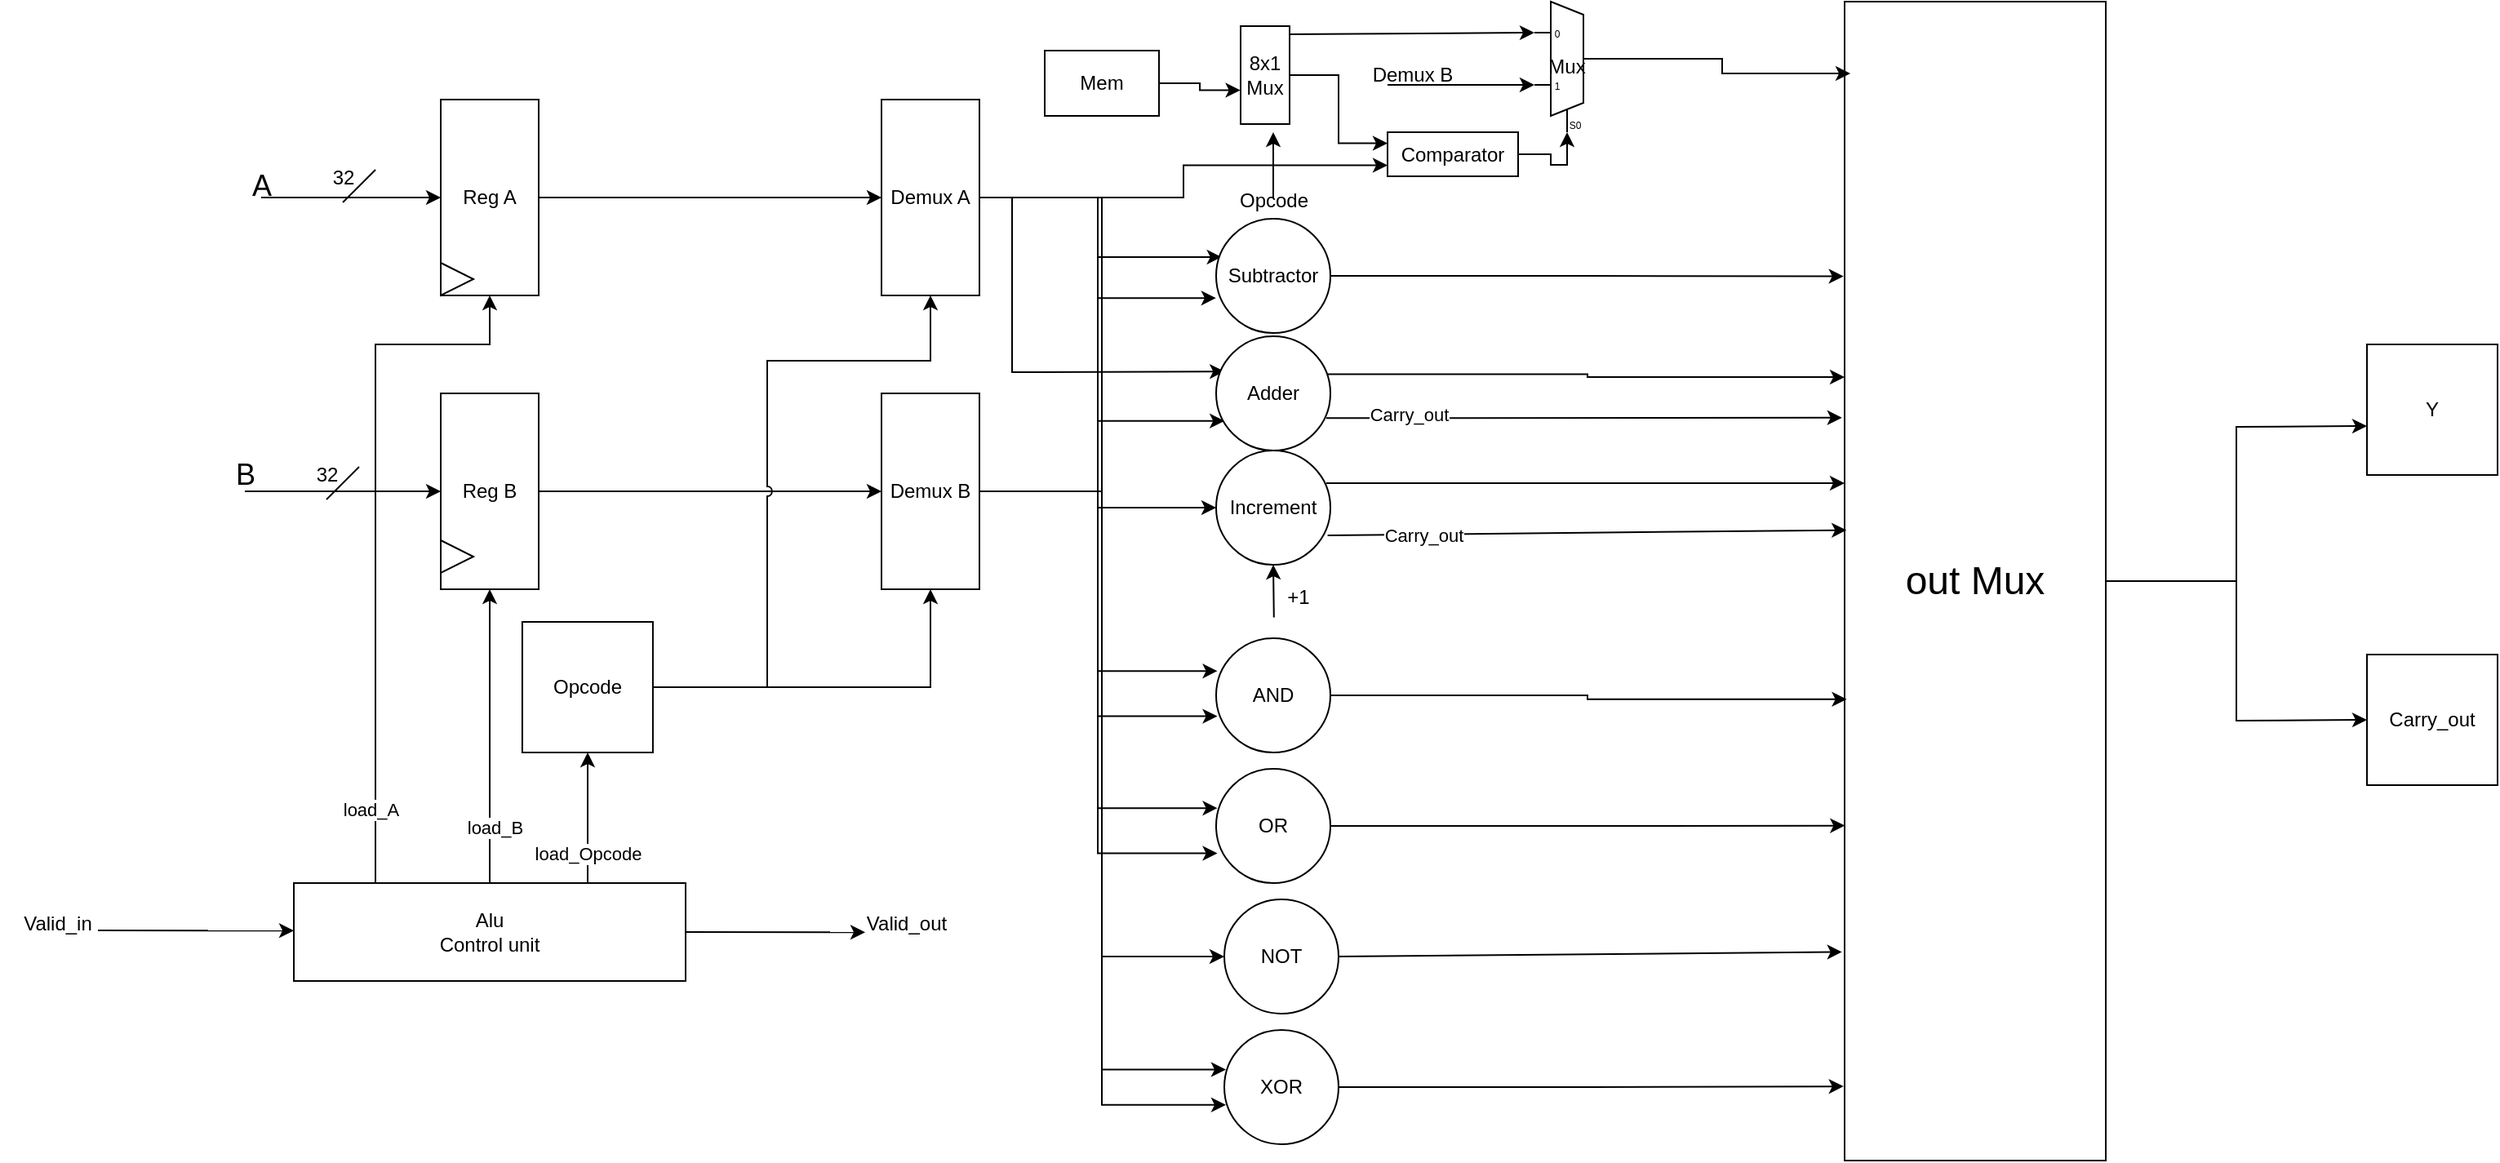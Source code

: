 <mxfile version="26.1.2">
  <diagram name="Page-1" id="53TEYDo6qviIUdf_4lef">
    <mxGraphModel dx="3285" dy="393" grid="1" gridSize="10" guides="1" tooltips="1" connect="1" arrows="1" fold="1" page="1" pageScale="1" pageWidth="2336" pageHeight="1654" math="0" shadow="0">
      <root>
        <mxCell id="0" />
        <mxCell id="1" parent="0" />
        <mxCell id="QgVTkhxCrHXW8KOB9V6D-4" value="" style="group" vertex="1" connectable="0" parent="1">
          <mxGeometry x="240" y="90" width="60" height="120" as="geometry" />
        </mxCell>
        <mxCell id="QgVTkhxCrHXW8KOB9V6D-1" value="Reg A" style="rounded=0;whiteSpace=wrap;html=1;direction=south;movable=1;resizable=1;rotatable=1;deletable=1;editable=1;locked=0;connectable=1;container=0;" vertex="1" parent="QgVTkhxCrHXW8KOB9V6D-4">
          <mxGeometry y="-10" width="60" height="120" as="geometry" />
        </mxCell>
        <mxCell id="QgVTkhxCrHXW8KOB9V6D-2" value="" style="triangle;whiteSpace=wrap;html=1;movable=1;resizable=1;rotatable=1;deletable=1;editable=1;locked=0;connectable=1;container=0;" vertex="1" parent="QgVTkhxCrHXW8KOB9V6D-4">
          <mxGeometry y="90" width="20" height="20" as="geometry" />
        </mxCell>
        <mxCell id="QgVTkhxCrHXW8KOB9V6D-5" value="" style="group" vertex="1" connectable="0" parent="1">
          <mxGeometry x="240" y="260" width="60" height="120" as="geometry" />
        </mxCell>
        <mxCell id="QgVTkhxCrHXW8KOB9V6D-6" value="Reg B" style="rounded=0;whiteSpace=wrap;html=1;direction=south;movable=1;resizable=1;rotatable=1;deletable=1;editable=1;locked=0;connectable=1;container=0;" vertex="1" parent="QgVTkhxCrHXW8KOB9V6D-5">
          <mxGeometry width="60" height="120" as="geometry" />
        </mxCell>
        <mxCell id="QgVTkhxCrHXW8KOB9V6D-7" value="" style="triangle;whiteSpace=wrap;html=1;movable=1;resizable=1;rotatable=1;deletable=1;editable=1;locked=0;connectable=1;container=0;" vertex="1" parent="QgVTkhxCrHXW8KOB9V6D-5">
          <mxGeometry y="90" width="20" height="20" as="geometry" />
        </mxCell>
        <mxCell id="QgVTkhxCrHXW8KOB9V6D-14" style="edgeStyle=orthogonalEdgeStyle;rounded=0;orthogonalLoop=1;jettySize=auto;html=1;exitX=0.75;exitY=1;exitDx=0;exitDy=0;entryX=1;entryY=0.5;entryDx=0;entryDy=0;jumpStyle=arc;" edge="1" parent="1" target="QgVTkhxCrHXW8KOB9V6D-1">
          <mxGeometry relative="1" as="geometry">
            <mxPoint x="200" y="560" as="sourcePoint" />
            <mxPoint x="277.5" y="200" as="targetPoint" />
            <Array as="points">
              <mxPoint x="200" y="230" />
              <mxPoint x="270" y="230" />
            </Array>
          </mxGeometry>
        </mxCell>
        <mxCell id="QgVTkhxCrHXW8KOB9V6D-27" value="load_A" style="edgeLabel;html=1;align=center;verticalAlign=middle;resizable=0;points=[];" vertex="1" connectable="0" parent="QgVTkhxCrHXW8KOB9V6D-14">
          <mxGeometry x="-0.791" y="3" relative="1" as="geometry">
            <mxPoint as="offset" />
          </mxGeometry>
        </mxCell>
        <mxCell id="QgVTkhxCrHXW8KOB9V6D-23" style="edgeStyle=orthogonalEdgeStyle;rounded=0;orthogonalLoop=1;jettySize=auto;html=1;entryX=1;entryY=0.5;entryDx=0;entryDy=0;" edge="1" parent="1" source="QgVTkhxCrHXW8KOB9V6D-8" target="QgVTkhxCrHXW8KOB9V6D-6">
          <mxGeometry relative="1" as="geometry" />
        </mxCell>
        <mxCell id="QgVTkhxCrHXW8KOB9V6D-28" value="load_B" style="edgeLabel;html=1;align=center;verticalAlign=middle;resizable=0;points=[];" vertex="1" connectable="0" parent="QgVTkhxCrHXW8KOB9V6D-23">
          <mxGeometry x="-0.62" y="-3" relative="1" as="geometry">
            <mxPoint as="offset" />
          </mxGeometry>
        </mxCell>
        <mxCell id="QgVTkhxCrHXW8KOB9V6D-25" style="edgeStyle=orthogonalEdgeStyle;rounded=0;orthogonalLoop=1;jettySize=auto;html=1;exitX=0.25;exitY=1;exitDx=0;exitDy=0;" edge="1" parent="1" source="QgVTkhxCrHXW8KOB9V6D-8" target="QgVTkhxCrHXW8KOB9V6D-26">
          <mxGeometry relative="1" as="geometry">
            <mxPoint x="329.957" y="500" as="targetPoint" />
          </mxGeometry>
        </mxCell>
        <mxCell id="QgVTkhxCrHXW8KOB9V6D-29" value="load_Opcode" style="edgeLabel;html=1;align=center;verticalAlign=middle;resizable=0;points=[];" vertex="1" connectable="0" parent="QgVTkhxCrHXW8KOB9V6D-25">
          <mxGeometry x="-0.556" relative="1" as="geometry">
            <mxPoint as="offset" />
          </mxGeometry>
        </mxCell>
        <mxCell id="QgVTkhxCrHXW8KOB9V6D-8" value="&lt;div&gt;Alu&lt;/div&gt;Control unit" style="rounded=0;whiteSpace=wrap;html=1;direction=west;" vertex="1" parent="1">
          <mxGeometry x="150" y="560" width="240" height="60" as="geometry" />
        </mxCell>
        <mxCell id="QgVTkhxCrHXW8KOB9V6D-10" value="" style="endArrow=classic;html=1;rounded=0;" edge="1" parent="1">
          <mxGeometry width="50" height="50" relative="1" as="geometry">
            <mxPoint x="130" y="140" as="sourcePoint" />
            <mxPoint x="240" y="140" as="targetPoint" />
          </mxGeometry>
        </mxCell>
        <mxCell id="QgVTkhxCrHXW8KOB9V6D-11" value="&lt;font style=&quot;font-size: 18px;&quot;&gt;A&lt;/font&gt;" style="text;html=1;align=center;verticalAlign=middle;resizable=0;points=[];autosize=1;strokeColor=none;fillColor=none;" vertex="1" parent="1">
          <mxGeometry x="110" y="113" width="40" height="40" as="geometry" />
        </mxCell>
        <mxCell id="QgVTkhxCrHXW8KOB9V6D-12" value="" style="endArrow=classic;html=1;rounded=0;entryX=0.5;entryY=1;entryDx=0;entryDy=0;exitX=0.5;exitY=0.75;exitDx=0;exitDy=0;exitPerimeter=0;" edge="1" parent="1" source="QgVTkhxCrHXW8KOB9V6D-13" target="QgVTkhxCrHXW8KOB9V6D-6">
          <mxGeometry width="50" height="50" relative="1" as="geometry">
            <mxPoint x="150" y="320" as="sourcePoint" />
            <mxPoint x="230" y="410" as="targetPoint" />
          </mxGeometry>
        </mxCell>
        <mxCell id="QgVTkhxCrHXW8KOB9V6D-13" value="&lt;font style=&quot;font-size: 18px;&quot;&gt;B&lt;/font&gt;" style="text;html=1;align=center;verticalAlign=middle;resizable=0;points=[];autosize=1;strokeColor=none;fillColor=none;" vertex="1" parent="1">
          <mxGeometry x="100" y="290" width="40" height="40" as="geometry" />
        </mxCell>
        <mxCell id="QgVTkhxCrHXW8KOB9V6D-16" value="" style="endArrow=none;html=1;rounded=0;" edge="1" parent="1">
          <mxGeometry width="50" height="50" relative="1" as="geometry">
            <mxPoint x="200" y="123" as="sourcePoint" />
            <mxPoint x="180" y="143" as="targetPoint" />
          </mxGeometry>
        </mxCell>
        <mxCell id="QgVTkhxCrHXW8KOB9V6D-17" value="32" style="text;html=1;align=center;verticalAlign=middle;resizable=0;points=[];autosize=1;strokeColor=none;fillColor=none;" vertex="1" parent="1">
          <mxGeometry x="160" y="113" width="40" height="30" as="geometry" />
        </mxCell>
        <mxCell id="QgVTkhxCrHXW8KOB9V6D-18" value="" style="endArrow=none;html=1;rounded=0;" edge="1" parent="1">
          <mxGeometry width="50" height="50" relative="1" as="geometry">
            <mxPoint x="190" y="305" as="sourcePoint" />
            <mxPoint x="170" y="325" as="targetPoint" />
          </mxGeometry>
        </mxCell>
        <mxCell id="QgVTkhxCrHXW8KOB9V6D-19" value="32" style="text;html=1;align=center;verticalAlign=middle;resizable=0;points=[];autosize=1;strokeColor=none;fillColor=none;" vertex="1" parent="1">
          <mxGeometry x="150" y="295" width="40" height="30" as="geometry" />
        </mxCell>
        <mxCell id="QgVTkhxCrHXW8KOB9V6D-38" style="edgeStyle=orthogonalEdgeStyle;rounded=0;orthogonalLoop=1;jettySize=auto;html=1;entryX=1;entryY=0.5;entryDx=0;entryDy=0;" edge="1" parent="1" source="QgVTkhxCrHXW8KOB9V6D-26" target="QgVTkhxCrHXW8KOB9V6D-34">
          <mxGeometry relative="1" as="geometry">
            <Array as="points">
              <mxPoint x="540" y="440" />
            </Array>
          </mxGeometry>
        </mxCell>
        <mxCell id="QgVTkhxCrHXW8KOB9V6D-26" value="Opcode" style="whiteSpace=wrap;html=1;aspect=fixed;" vertex="1" parent="1">
          <mxGeometry x="289.957" y="400" width="80" height="80" as="geometry" />
        </mxCell>
        <mxCell id="QgVTkhxCrHXW8KOB9V6D-47" style="edgeStyle=orthogonalEdgeStyle;rounded=0;orthogonalLoop=1;jettySize=auto;html=1;entryX=0.048;entryY=0.335;entryDx=0;entryDy=0;entryPerimeter=0;" edge="1" parent="1" source="QgVTkhxCrHXW8KOB9V6D-32" target="QgVTkhxCrHXW8KOB9V6D-132">
          <mxGeometry relative="1" as="geometry">
            <mxPoint x="690" y="182.25" as="targetPoint" />
          </mxGeometry>
        </mxCell>
        <mxCell id="QgVTkhxCrHXW8KOB9V6D-57" style="edgeStyle=orthogonalEdgeStyle;rounded=0;orthogonalLoop=1;jettySize=auto;html=1;entryX=0.011;entryY=0.287;entryDx=0;entryDy=0;entryPerimeter=0;" edge="1" parent="1" source="QgVTkhxCrHXW8KOB9V6D-32" target="QgVTkhxCrHXW8KOB9V6D-142">
          <mxGeometry relative="1" as="geometry">
            <mxPoint x="690" y="419.25" as="targetPoint" />
          </mxGeometry>
        </mxCell>
        <mxCell id="QgVTkhxCrHXW8KOB9V6D-59" style="edgeStyle=orthogonalEdgeStyle;rounded=0;orthogonalLoop=1;jettySize=auto;html=1;entryX=0.011;entryY=0.344;entryDx=0;entryDy=0;entryPerimeter=0;" edge="1" parent="1" source="QgVTkhxCrHXW8KOB9V6D-32" target="QgVTkhxCrHXW8KOB9V6D-143">
          <mxGeometry relative="1" as="geometry">
            <mxPoint x="685" y="509.25" as="targetPoint" />
          </mxGeometry>
        </mxCell>
        <mxCell id="QgVTkhxCrHXW8KOB9V6D-63" style="edgeStyle=orthogonalEdgeStyle;rounded=0;orthogonalLoop=1;jettySize=auto;html=1;entryX=0.014;entryY=0.347;entryDx=0;entryDy=0;entryPerimeter=0;" edge="1" parent="1" source="QgVTkhxCrHXW8KOB9V6D-32" target="QgVTkhxCrHXW8KOB9V6D-147">
          <mxGeometry relative="1" as="geometry">
            <mxPoint x="690" y="689.25" as="targetPoint" />
          </mxGeometry>
        </mxCell>
        <mxCell id="QgVTkhxCrHXW8KOB9V6D-72" style="edgeStyle=orthogonalEdgeStyle;rounded=0;orthogonalLoop=1;jettySize=auto;html=1;entryX=0;entryY=0.75;entryDx=0;entryDy=0;" edge="1" parent="1" source="QgVTkhxCrHXW8KOB9V6D-32" target="QgVTkhxCrHXW8KOB9V6D-70">
          <mxGeometry relative="1" as="geometry" />
        </mxCell>
        <mxCell id="QgVTkhxCrHXW8KOB9V6D-32" value="Demux A" style="rounded=0;whiteSpace=wrap;html=1;direction=south;" vertex="1" parent="1">
          <mxGeometry x="510" y="80" width="60" height="120" as="geometry" />
        </mxCell>
        <mxCell id="QgVTkhxCrHXW8KOB9V6D-33" style="edgeStyle=orthogonalEdgeStyle;rounded=0;orthogonalLoop=1;jettySize=auto;html=1;entryX=0.5;entryY=1;entryDx=0;entryDy=0;" edge="1" parent="1" source="QgVTkhxCrHXW8KOB9V6D-1" target="QgVTkhxCrHXW8KOB9V6D-32">
          <mxGeometry relative="1" as="geometry" />
        </mxCell>
        <mxCell id="QgVTkhxCrHXW8KOB9V6D-48" style="edgeStyle=orthogonalEdgeStyle;rounded=0;orthogonalLoop=1;jettySize=auto;html=1;entryX=-0.001;entryY=0.694;entryDx=0;entryDy=0;entryPerimeter=0;" edge="1" parent="1" source="QgVTkhxCrHXW8KOB9V6D-34" target="QgVTkhxCrHXW8KOB9V6D-132">
          <mxGeometry relative="1" as="geometry">
            <mxPoint x="690" y="200.75" as="targetPoint" />
          </mxGeometry>
        </mxCell>
        <mxCell id="QgVTkhxCrHXW8KOB9V6D-53" style="edgeStyle=orthogonalEdgeStyle;rounded=0;orthogonalLoop=1;jettySize=auto;html=1;entryX=0.073;entryY=0.741;entryDx=0;entryDy=0;entryPerimeter=0;" edge="1" parent="1" source="QgVTkhxCrHXW8KOB9V6D-34" target="QgVTkhxCrHXW8KOB9V6D-133">
          <mxGeometry relative="1" as="geometry">
            <mxPoint x="690" y="250.75" as="targetPoint" />
          </mxGeometry>
        </mxCell>
        <mxCell id="QgVTkhxCrHXW8KOB9V6D-54" style="edgeStyle=orthogonalEdgeStyle;rounded=0;orthogonalLoop=1;jettySize=auto;html=1;entryX=0;entryY=0.5;entryDx=0;entryDy=0;" edge="1" parent="1" source="QgVTkhxCrHXW8KOB9V6D-34" target="QgVTkhxCrHXW8KOB9V6D-137">
          <mxGeometry relative="1" as="geometry">
            <mxPoint x="690" y="357.5" as="targetPoint" />
          </mxGeometry>
        </mxCell>
        <mxCell id="QgVTkhxCrHXW8KOB9V6D-58" style="edgeStyle=orthogonalEdgeStyle;rounded=0;orthogonalLoop=1;jettySize=auto;html=1;entryX=0.011;entryY=0.683;entryDx=0;entryDy=0;entryPerimeter=0;" edge="1" parent="1" source="QgVTkhxCrHXW8KOB9V6D-34" target="QgVTkhxCrHXW8KOB9V6D-142">
          <mxGeometry relative="1" as="geometry">
            <mxPoint x="690" y="437.75" as="targetPoint" />
          </mxGeometry>
        </mxCell>
        <mxCell id="QgVTkhxCrHXW8KOB9V6D-60" style="edgeStyle=orthogonalEdgeStyle;rounded=0;orthogonalLoop=1;jettySize=auto;html=1;entryX=0.011;entryY=0.74;entryDx=0;entryDy=0;entryPerimeter=0;" edge="1" parent="1" source="QgVTkhxCrHXW8KOB9V6D-34" target="QgVTkhxCrHXW8KOB9V6D-143">
          <mxGeometry relative="1" as="geometry">
            <mxPoint x="685" y="527.75" as="targetPoint" />
          </mxGeometry>
        </mxCell>
        <mxCell id="QgVTkhxCrHXW8KOB9V6D-62" style="edgeStyle=orthogonalEdgeStyle;rounded=0;orthogonalLoop=1;jettySize=auto;html=1;entryX=0;entryY=0.5;entryDx=0;entryDy=0;" edge="1" parent="1" source="QgVTkhxCrHXW8KOB9V6D-34" target="QgVTkhxCrHXW8KOB9V6D-146">
          <mxGeometry relative="1" as="geometry">
            <mxPoint x="685" y="599.25" as="targetPoint" />
          </mxGeometry>
        </mxCell>
        <mxCell id="QgVTkhxCrHXW8KOB9V6D-64" style="edgeStyle=orthogonalEdgeStyle;rounded=0;orthogonalLoop=1;jettySize=auto;html=1;entryX=0.014;entryY=0.656;entryDx=0;entryDy=0;entryPerimeter=0;" edge="1" parent="1" source="QgVTkhxCrHXW8KOB9V6D-34" target="QgVTkhxCrHXW8KOB9V6D-147">
          <mxGeometry relative="1" as="geometry">
            <mxPoint x="690" y="707.75" as="targetPoint" />
          </mxGeometry>
        </mxCell>
        <mxCell id="QgVTkhxCrHXW8KOB9V6D-34" value="Demux B" style="rounded=0;whiteSpace=wrap;html=1;direction=south;" vertex="1" parent="1">
          <mxGeometry x="510" y="260" width="60" height="120" as="geometry" />
        </mxCell>
        <mxCell id="QgVTkhxCrHXW8KOB9V6D-35" style="edgeStyle=orthogonalEdgeStyle;rounded=0;orthogonalLoop=1;jettySize=auto;html=1;entryX=0.5;entryY=1;entryDx=0;entryDy=0;" edge="1" parent="1" source="QgVTkhxCrHXW8KOB9V6D-6" target="QgVTkhxCrHXW8KOB9V6D-34">
          <mxGeometry relative="1" as="geometry" />
        </mxCell>
        <mxCell id="QgVTkhxCrHXW8KOB9V6D-39" value="" style="endArrow=classic;html=1;rounded=0;entryX=1;entryY=0.5;entryDx=0;entryDy=0;jumpStyle=arc;" edge="1" parent="1" target="QgVTkhxCrHXW8KOB9V6D-32">
          <mxGeometry width="50" height="50" relative="1" as="geometry">
            <mxPoint x="440" y="440" as="sourcePoint" />
            <mxPoint x="530" y="200" as="targetPoint" />
            <Array as="points">
              <mxPoint x="440" y="240" />
              <mxPoint x="540" y="240" />
            </Array>
          </mxGeometry>
        </mxCell>
        <mxCell id="QgVTkhxCrHXW8KOB9V6D-49" value="" style="endArrow=classic;html=1;rounded=0;entryX=0.073;entryY=0.308;entryDx=0;entryDy=0;jumpStyle=arc;entryPerimeter=0;" edge="1" parent="1" target="QgVTkhxCrHXW8KOB9V6D-133">
          <mxGeometry width="50" height="50" relative="1" as="geometry">
            <mxPoint x="590" y="140" as="sourcePoint" />
            <mxPoint x="690" y="232.25" as="targetPoint" />
            <Array as="points">
              <mxPoint x="590" y="247" />
            </Array>
          </mxGeometry>
        </mxCell>
        <mxCell id="QgVTkhxCrHXW8KOB9V6D-51" value="+1" style="text;html=1;align=center;verticalAlign=middle;resizable=0;points=[];autosize=1;strokeColor=none;fillColor=none;" vertex="1" parent="1">
          <mxGeometry x="745" y="370" width="40" height="30" as="geometry" />
        </mxCell>
        <mxCell id="QgVTkhxCrHXW8KOB9V6D-65" value="Mem" style="rounded=0;whiteSpace=wrap;html=1;" vertex="1" parent="1">
          <mxGeometry x="610" y="50" width="70" height="40" as="geometry" />
        </mxCell>
        <mxCell id="QgVTkhxCrHXW8KOB9V6D-71" style="edgeStyle=orthogonalEdgeStyle;rounded=0;orthogonalLoop=1;jettySize=auto;html=1;entryX=0;entryY=0.25;entryDx=0;entryDy=0;exitX=0.5;exitY=0;exitDx=0;exitDy=0;" edge="1" parent="1" source="QgVTkhxCrHXW8KOB9V6D-131" target="QgVTkhxCrHXW8KOB9V6D-70">
          <mxGeometry relative="1" as="geometry">
            <mxPoint x="770.0" y="55" as="sourcePoint" />
          </mxGeometry>
        </mxCell>
        <mxCell id="QgVTkhxCrHXW8KOB9V6D-67" style="edgeStyle=orthogonalEdgeStyle;rounded=0;orthogonalLoop=1;jettySize=auto;html=1;entryX=0.655;entryY=1.007;entryDx=0;entryDy=0;entryPerimeter=0;" edge="1" parent="1" source="QgVTkhxCrHXW8KOB9V6D-65" target="QgVTkhxCrHXW8KOB9V6D-131">
          <mxGeometry relative="1" as="geometry">
            <mxPoint x="720" y="70" as="targetPoint" />
          </mxGeometry>
        </mxCell>
        <mxCell id="QgVTkhxCrHXW8KOB9V6D-68" value="" style="endArrow=classic;html=1;rounded=0;entryX=0.25;entryY=1;entryDx=10;entryDy=0;entryPerimeter=0;" edge="1" parent="1">
          <mxGeometry width="50" height="50" relative="1" as="geometry">
            <mxPoint x="750" y="140" as="sourcePoint" />
            <mxPoint x="750" y="100" as="targetPoint" />
          </mxGeometry>
        </mxCell>
        <mxCell id="QgVTkhxCrHXW8KOB9V6D-69" value="Opcode" style="text;html=1;align=center;verticalAlign=middle;resizable=0;points=[];autosize=1;strokeColor=none;fillColor=none;" vertex="1" parent="1">
          <mxGeometry x="715" y="127" width="70" height="30" as="geometry" />
        </mxCell>
        <mxCell id="QgVTkhxCrHXW8KOB9V6D-70" value="Comparator" style="rounded=0;whiteSpace=wrap;html=1;" vertex="1" parent="1">
          <mxGeometry x="820" y="100" width="80" height="27" as="geometry" />
        </mxCell>
        <mxCell id="QgVTkhxCrHXW8KOB9V6D-73" value="Mux" style="shadow=0;dashed=0;align=center;html=1;strokeWidth=1;shape=mxgraph.electrical.abstract.mux2;whiteSpace=wrap;" vertex="1" parent="1">
          <mxGeometry x="910" y="20" width="40" height="80" as="geometry" />
        </mxCell>
        <mxCell id="QgVTkhxCrHXW8KOB9V6D-74" style="edgeStyle=orthogonalEdgeStyle;rounded=0;orthogonalLoop=1;jettySize=auto;html=1;entryX=0.25;entryY=1;entryDx=10;entryDy=0;entryPerimeter=0;" edge="1" parent="1" source="QgVTkhxCrHXW8KOB9V6D-70" target="QgVTkhxCrHXW8KOB9V6D-73">
          <mxGeometry relative="1" as="geometry" />
        </mxCell>
        <mxCell id="QgVTkhxCrHXW8KOB9V6D-78" value="" style="endArrow=classic;html=1;rounded=0;entryX=0;entryY=0.2;entryDx=0;entryDy=3;entryPerimeter=0;exitX=0.5;exitY=0;exitDx=0;exitDy=0;" edge="1" parent="1" source="QgVTkhxCrHXW8KOB9V6D-131" target="QgVTkhxCrHXW8KOB9V6D-73">
          <mxGeometry width="50" height="50" relative="1" as="geometry">
            <mxPoint x="765.52" y="54.96" as="sourcePoint" />
            <mxPoint x="955" y="110" as="targetPoint" />
            <Array as="points">
              <mxPoint x="760" y="40" />
            </Array>
          </mxGeometry>
        </mxCell>
        <mxCell id="QgVTkhxCrHXW8KOB9V6D-80" value="" style="endArrow=classic;html=1;rounded=0;entryX=0;entryY=0.6;entryDx=0;entryDy=3;entryPerimeter=0;" edge="1" parent="1" target="QgVTkhxCrHXW8KOB9V6D-73">
          <mxGeometry width="50" height="50" relative="1" as="geometry">
            <mxPoint x="820" y="71" as="sourcePoint" />
            <mxPoint x="855" y="120" as="targetPoint" />
          </mxGeometry>
        </mxCell>
        <mxCell id="QgVTkhxCrHXW8KOB9V6D-81" value="Demux B" style="text;html=1;align=center;verticalAlign=middle;resizable=0;points=[];autosize=1;strokeColor=none;fillColor=none;" vertex="1" parent="1">
          <mxGeometry x="800" y="50" width="70" height="30" as="geometry" />
        </mxCell>
        <mxCell id="QgVTkhxCrHXW8KOB9V6D-99" style="edgeStyle=orthogonalEdgeStyle;rounded=0;orthogonalLoop=1;jettySize=auto;html=1;entryX=0.5;entryY=1;entryDx=0;entryDy=0;" edge="1" parent="1" source="QgVTkhxCrHXW8KOB9V6D-82">
          <mxGeometry relative="1" as="geometry">
            <mxPoint x="1420" y="280" as="targetPoint" />
          </mxGeometry>
        </mxCell>
        <mxCell id="QgVTkhxCrHXW8KOB9V6D-130" style="edgeStyle=orthogonalEdgeStyle;rounded=0;orthogonalLoop=1;jettySize=auto;html=1;entryX=0.5;entryY=1;entryDx=0;entryDy=0;" edge="1" parent="1" source="QgVTkhxCrHXW8KOB9V6D-82">
          <mxGeometry relative="1" as="geometry">
            <mxPoint x="1420" y="460" as="targetPoint" />
          </mxGeometry>
        </mxCell>
        <mxCell id="QgVTkhxCrHXW8KOB9V6D-82" value="&lt;font style=&quot;font-size: 24px;&quot;&gt;out Mux&lt;/font&gt;" style="rounded=0;whiteSpace=wrap;html=1;direction=south;" vertex="1" parent="1">
          <mxGeometry x="1100" y="20" width="160" height="710" as="geometry" />
        </mxCell>
        <mxCell id="QgVTkhxCrHXW8KOB9V6D-83" style="edgeStyle=orthogonalEdgeStyle;rounded=0;orthogonalLoop=1;jettySize=auto;html=1;entryX=0.062;entryY=0.978;entryDx=0;entryDy=0;entryPerimeter=0;exitX=1;exitY=0.5;exitDx=0;exitDy=-5;exitPerimeter=0;" edge="1" parent="1" source="QgVTkhxCrHXW8KOB9V6D-73" target="QgVTkhxCrHXW8KOB9V6D-82">
          <mxGeometry relative="1" as="geometry" />
        </mxCell>
        <mxCell id="QgVTkhxCrHXW8KOB9V6D-84" style="edgeStyle=orthogonalEdgeStyle;rounded=0;orthogonalLoop=1;jettySize=auto;html=1;entryX=0.237;entryY=1.004;entryDx=0;entryDy=0;entryPerimeter=0;exitX=1;exitY=0.5;exitDx=0;exitDy=0;" edge="1" parent="1" source="QgVTkhxCrHXW8KOB9V6D-132" target="QgVTkhxCrHXW8KOB9V6D-82">
          <mxGeometry relative="1" as="geometry">
            <mxPoint x="810" y="191.476" as="sourcePoint" />
          </mxGeometry>
        </mxCell>
        <mxCell id="QgVTkhxCrHXW8KOB9V6D-85" style="edgeStyle=orthogonalEdgeStyle;rounded=0;orthogonalLoop=1;jettySize=auto;html=1;exitX=0.963;exitY=0.333;exitDx=0;exitDy=0;entryX=0.324;entryY=1;entryDx=0;entryDy=0;entryPerimeter=0;exitPerimeter=0;" edge="1" parent="1" source="QgVTkhxCrHXW8KOB9V6D-133" target="QgVTkhxCrHXW8KOB9V6D-82">
          <mxGeometry relative="1" as="geometry">
            <mxPoint x="810" y="232.25" as="sourcePoint" />
          </mxGeometry>
        </mxCell>
        <mxCell id="QgVTkhxCrHXW8KOB9V6D-89" style="edgeStyle=orthogonalEdgeStyle;rounded=0;orthogonalLoop=1;jettySize=auto;html=1;exitX=0.963;exitY=0.285;exitDx=0;exitDy=0;exitPerimeter=0;" edge="1" parent="1" source="QgVTkhxCrHXW8KOB9V6D-137">
          <mxGeometry relative="1" as="geometry">
            <mxPoint x="810" y="357.476" as="sourcePoint" />
            <mxPoint x="1100" y="315" as="targetPoint" />
          </mxGeometry>
        </mxCell>
        <mxCell id="QgVTkhxCrHXW8KOB9V6D-90" style="edgeStyle=orthogonalEdgeStyle;rounded=0;orthogonalLoop=1;jettySize=auto;html=1;exitX=1;exitY=0.5;exitDx=0;exitDy=0;entryX=0.602;entryY=0.992;entryDx=0;entryDy=0;entryPerimeter=0;" edge="1" parent="1" source="QgVTkhxCrHXW8KOB9V6D-142" target="QgVTkhxCrHXW8KOB9V6D-82">
          <mxGeometry relative="1" as="geometry">
            <mxPoint x="810" y="428.5" as="sourcePoint" />
          </mxGeometry>
        </mxCell>
        <mxCell id="QgVTkhxCrHXW8KOB9V6D-91" style="edgeStyle=orthogonalEdgeStyle;rounded=0;orthogonalLoop=1;jettySize=auto;html=1;entryX=0.711;entryY=0.999;entryDx=0;entryDy=0;entryPerimeter=0;exitX=1;exitY=0.5;exitDx=0;exitDy=0;" edge="1" parent="1" source="QgVTkhxCrHXW8KOB9V6D-143" target="QgVTkhxCrHXW8KOB9V6D-82">
          <mxGeometry relative="1" as="geometry">
            <mxPoint x="805" y="518.524" as="sourcePoint" />
          </mxGeometry>
        </mxCell>
        <mxCell id="QgVTkhxCrHXW8KOB9V6D-93" style="edgeStyle=orthogonalEdgeStyle;rounded=0;orthogonalLoop=1;jettySize=auto;html=1;entryX=0.936;entryY=1.004;entryDx=0;entryDy=0;entryPerimeter=0;exitX=1;exitY=0.5;exitDx=0;exitDy=0;" edge="1" parent="1" source="QgVTkhxCrHXW8KOB9V6D-147" target="QgVTkhxCrHXW8KOB9V6D-82">
          <mxGeometry relative="1" as="geometry">
            <mxPoint x="810" y="698.524" as="sourcePoint" />
          </mxGeometry>
        </mxCell>
        <mxCell id="QgVTkhxCrHXW8KOB9V6D-94" value="" style="endArrow=classic;html=1;rounded=0;exitX=0.976;exitY=0.743;exitDx=0;exitDy=0;exitPerimeter=0;entryX=0.456;entryY=0.993;entryDx=0;entryDy=0;entryPerimeter=0;" edge="1" parent="1" source="QgVTkhxCrHXW8KOB9V6D-137" target="QgVTkhxCrHXW8KOB9V6D-82">
          <mxGeometry width="50" height="50" relative="1" as="geometry">
            <mxPoint x="860" y="333" as="sourcePoint" />
            <mxPoint x="1099" y="350" as="targetPoint" />
          </mxGeometry>
        </mxCell>
        <mxCell id="QgVTkhxCrHXW8KOB9V6D-139" value="Carry_out" style="edgeLabel;html=1;align=center;verticalAlign=middle;resizable=0;points=[];" vertex="1" connectable="0" parent="QgVTkhxCrHXW8KOB9V6D-94">
          <mxGeometry x="-0.632" relative="1" as="geometry">
            <mxPoint as="offset" />
          </mxGeometry>
        </mxCell>
        <mxCell id="QgVTkhxCrHXW8KOB9V6D-131" value="8x1&lt;br&gt;Mux" style="rounded=0;whiteSpace=wrap;html=1;direction=south;" vertex="1" parent="1">
          <mxGeometry x="730" y="35" width="30" height="60" as="geometry" />
        </mxCell>
        <mxCell id="QgVTkhxCrHXW8KOB9V6D-132" value="Subtractor" style="ellipse;whiteSpace=wrap;html=1;aspect=fixed;" vertex="1" parent="1">
          <mxGeometry x="715" y="153" width="70" height="70" as="geometry" />
        </mxCell>
        <mxCell id="QgVTkhxCrHXW8KOB9V6D-133" value="Adder" style="ellipse;whiteSpace=wrap;html=1;aspect=fixed;" vertex="1" parent="1">
          <mxGeometry x="715" y="225" width="70" height="70" as="geometry" />
        </mxCell>
        <mxCell id="QgVTkhxCrHXW8KOB9V6D-137" value="Increment" style="ellipse;whiteSpace=wrap;html=1;aspect=fixed;" vertex="1" parent="1">
          <mxGeometry x="715" y="295" width="70" height="70" as="geometry" />
        </mxCell>
        <mxCell id="QgVTkhxCrHXW8KOB9V6D-138" value="" style="endArrow=classic;html=1;rounded=0;entryX=0.5;entryY=1;entryDx=0;entryDy=0;exitX=0.135;exitY=0.907;exitDx=0;exitDy=0;exitPerimeter=0;" edge="1" parent="1" source="QgVTkhxCrHXW8KOB9V6D-51" target="QgVTkhxCrHXW8KOB9V6D-137">
          <mxGeometry width="50" height="50" relative="1" as="geometry">
            <mxPoint x="750" y="370" as="sourcePoint" />
            <mxPoint x="945" y="370" as="targetPoint" />
          </mxGeometry>
        </mxCell>
        <mxCell id="QgVTkhxCrHXW8KOB9V6D-140" value="" style="endArrow=classic;html=1;rounded=0;entryX=0.359;entryY=1.01;entryDx=0;entryDy=0;entryPerimeter=0;exitX=0.963;exitY=0.716;exitDx=0;exitDy=0;exitPerimeter=0;" edge="1" parent="1" source="QgVTkhxCrHXW8KOB9V6D-133" target="QgVTkhxCrHXW8KOB9V6D-82">
          <mxGeometry width="50" height="50" relative="1" as="geometry">
            <mxPoint x="900" y="400" as="sourcePoint" />
            <mxPoint x="1095" y="400" as="targetPoint" />
          </mxGeometry>
        </mxCell>
        <mxCell id="QgVTkhxCrHXW8KOB9V6D-141" value="Carry_out" style="edgeLabel;html=1;align=center;verticalAlign=middle;resizable=0;points=[];" vertex="1" connectable="0" parent="QgVTkhxCrHXW8KOB9V6D-140">
          <mxGeometry x="-0.683" y="2" relative="1" as="geometry">
            <mxPoint as="offset" />
          </mxGeometry>
        </mxCell>
        <mxCell id="QgVTkhxCrHXW8KOB9V6D-142" value="AND" style="ellipse;whiteSpace=wrap;html=1;aspect=fixed;" vertex="1" parent="1">
          <mxGeometry x="715" y="410" width="70" height="70" as="geometry" />
        </mxCell>
        <mxCell id="QgVTkhxCrHXW8KOB9V6D-143" value="OR" style="ellipse;whiteSpace=wrap;html=1;aspect=fixed;" vertex="1" parent="1">
          <mxGeometry x="715" y="490" width="70" height="70" as="geometry" />
        </mxCell>
        <mxCell id="QgVTkhxCrHXW8KOB9V6D-146" value="NOT" style="ellipse;whiteSpace=wrap;html=1;aspect=fixed;" vertex="1" parent="1">
          <mxGeometry x="720" y="570" width="70" height="70" as="geometry" />
        </mxCell>
        <mxCell id="QgVTkhxCrHXW8KOB9V6D-147" value="XOR" style="ellipse;whiteSpace=wrap;html=1;aspect=fixed;" vertex="1" parent="1">
          <mxGeometry x="720" y="650" width="70" height="70" as="geometry" />
        </mxCell>
        <mxCell id="QgVTkhxCrHXW8KOB9V6D-148" value="" style="endArrow=classic;html=1;rounded=0;entryX=0.82;entryY=1.01;entryDx=0;entryDy=0;entryPerimeter=0;exitX=1;exitY=0.5;exitDx=0;exitDy=0;" edge="1" parent="1" source="QgVTkhxCrHXW8KOB9V6D-146" target="QgVTkhxCrHXW8KOB9V6D-82">
          <mxGeometry width="50" height="50" relative="1" as="geometry">
            <mxPoint x="1000" y="560" as="sourcePoint" />
            <mxPoint x="1195" y="560" as="targetPoint" />
          </mxGeometry>
        </mxCell>
        <mxCell id="QgVTkhxCrHXW8KOB9V6D-149" value="Y" style="whiteSpace=wrap;html=1;aspect=fixed;" vertex="1" parent="1">
          <mxGeometry x="1420" y="230" width="80" height="80" as="geometry" />
        </mxCell>
        <mxCell id="QgVTkhxCrHXW8KOB9V6D-150" value="Carry_out" style="whiteSpace=wrap;html=1;aspect=fixed;" vertex="1" parent="1">
          <mxGeometry x="1420" y="420" width="80" height="80" as="geometry" />
        </mxCell>
        <mxCell id="QgVTkhxCrHXW8KOB9V6D-151" value="" style="endArrow=classic;html=1;rounded=0;entryX=0;entryY=0.25;entryDx=0;entryDy=0;entryPerimeter=0;" edge="1" parent="1">
          <mxGeometry width="50" height="50" relative="1" as="geometry">
            <mxPoint x="30" y="589" as="sourcePoint" />
            <mxPoint x="150" y="589.17" as="targetPoint" />
          </mxGeometry>
        </mxCell>
        <mxCell id="QgVTkhxCrHXW8KOB9V6D-152" value="Valid_in" style="text;html=1;align=center;verticalAlign=middle;resizable=0;points=[];autosize=1;strokeColor=none;fillColor=none;" vertex="1" parent="1">
          <mxGeometry x="-30" y="570" width="70" height="30" as="geometry" />
        </mxCell>
        <mxCell id="QgVTkhxCrHXW8KOB9V6D-153" value="" style="endArrow=classic;html=1;rounded=0;entryX=0;entryY=0.25;entryDx=0;entryDy=0;entryPerimeter=0;" edge="1" parent="1">
          <mxGeometry width="50" height="50" relative="1" as="geometry">
            <mxPoint x="390" y="590" as="sourcePoint" />
            <mxPoint x="500" y="590.17" as="targetPoint" />
          </mxGeometry>
        </mxCell>
        <mxCell id="QgVTkhxCrHXW8KOB9V6D-154" value="Valid_out" style="text;html=1;align=center;verticalAlign=middle;resizable=0;points=[];autosize=1;strokeColor=none;fillColor=none;" vertex="1" parent="1">
          <mxGeometry x="490" y="570" width="70" height="30" as="geometry" />
        </mxCell>
      </root>
    </mxGraphModel>
  </diagram>
</mxfile>
